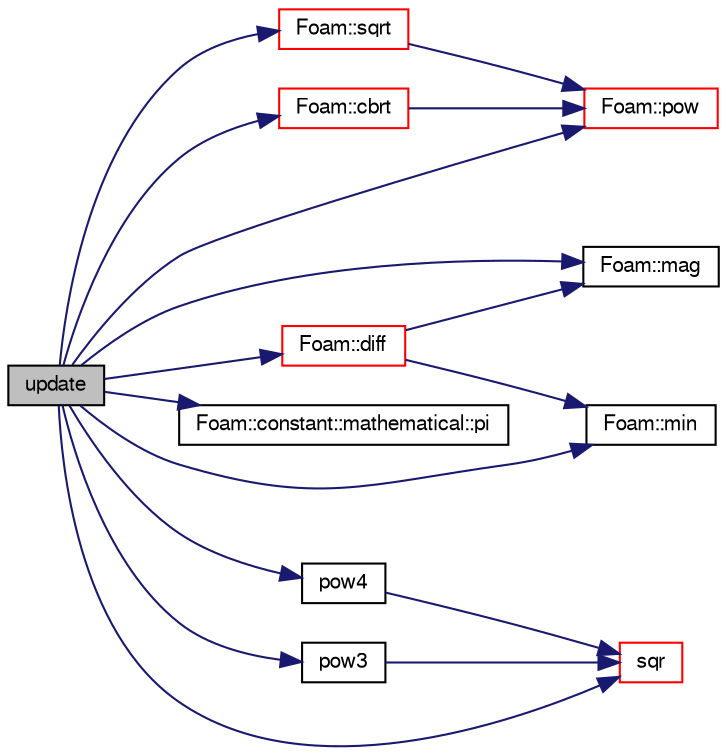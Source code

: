 digraph "update"
{
  bgcolor="transparent";
  edge [fontname="FreeSans",fontsize="10",labelfontname="FreeSans",labelfontsize="10"];
  node [fontname="FreeSans",fontsize="10",shape=record];
  rankdir="LR";
  Node183 [label="update",height=0.2,width=0.4,color="black", fillcolor="grey75", style="filled", fontcolor="black"];
  Node183 -> Node184 [color="midnightblue",fontsize="10",style="solid",fontname="FreeSans"];
  Node184 [label="Foam::cbrt",height=0.2,width=0.4,color="red",URL="$a21124.html#aca0b7feea326c0e1e9e04078a319d019"];
  Node184 -> Node189 [color="midnightblue",fontsize="10",style="solid",fontname="FreeSans"];
  Node189 [label="Foam::pow",height=0.2,width=0.4,color="red",URL="$a21124.html#a7500c8e9d27a442adc75e287de074c7c"];
  Node183 -> Node190 [color="midnightblue",fontsize="10",style="solid",fontname="FreeSans"];
  Node190 [label="Foam::diff",height=0.2,width=0.4,color="red",URL="$a21124.html#a909dfcb43467b8b77f65e4bf9bc755f7",tooltip="Return a quantity of the difference between two triads. "];
  Node190 -> Node192 [color="midnightblue",fontsize="10",style="solid",fontname="FreeSans"];
  Node192 [label="Foam::mag",height=0.2,width=0.4,color="black",URL="$a21124.html#a929da2a3fdcf3dacbbe0487d3a330dae"];
  Node190 -> Node193 [color="midnightblue",fontsize="10",style="solid",fontname="FreeSans"];
  Node193 [label="Foam::min",height=0.2,width=0.4,color="black",URL="$a21124.html#a253e112ad2d56d96230ff39ea7f442dc"];
  Node183 -> Node192 [color="midnightblue",fontsize="10",style="solid",fontname="FreeSans"];
  Node183 -> Node193 [color="midnightblue",fontsize="10",style="solid",fontname="FreeSans"];
  Node183 -> Node200 [color="midnightblue",fontsize="10",style="solid",fontname="FreeSans"];
  Node200 [label="Foam::constant::mathematical::pi",height=0.2,width=0.4,color="black",URL="$a21162.html#a731b8788a4c01586c35266c7ca4fed04"];
  Node183 -> Node189 [color="midnightblue",fontsize="10",style="solid",fontname="FreeSans"];
  Node183 -> Node257 [color="midnightblue",fontsize="10",style="solid",fontname="FreeSans"];
  Node257 [label="pow3",height=0.2,width=0.4,color="black",URL="$a12539.html#a321e95ad714c9c00f472182f293fd081"];
  Node257 -> Node258 [color="midnightblue",fontsize="10",style="solid",fontname="FreeSans"];
  Node258 [label="sqr",height=0.2,width=0.4,color="red",URL="$a12539.html#a557bbac590ed5ce51116be69fe4faa96"];
  Node183 -> Node260 [color="midnightblue",fontsize="10",style="solid",fontname="FreeSans"];
  Node260 [label="pow4",height=0.2,width=0.4,color="black",URL="$a12539.html#ac545feff80667a9f4c571d99979a473b"];
  Node260 -> Node258 [color="midnightblue",fontsize="10",style="solid",fontname="FreeSans"];
  Node183 -> Node258 [color="midnightblue",fontsize="10",style="solid",fontname="FreeSans"];
  Node183 -> Node261 [color="midnightblue",fontsize="10",style="solid",fontname="FreeSans"];
  Node261 [label="Foam::sqrt",height=0.2,width=0.4,color="red",URL="$a21124.html#a8616bd62eebf2342a80222fecb1bda71"];
  Node261 -> Node189 [color="midnightblue",fontsize="10",style="solid",fontname="FreeSans"];
}

